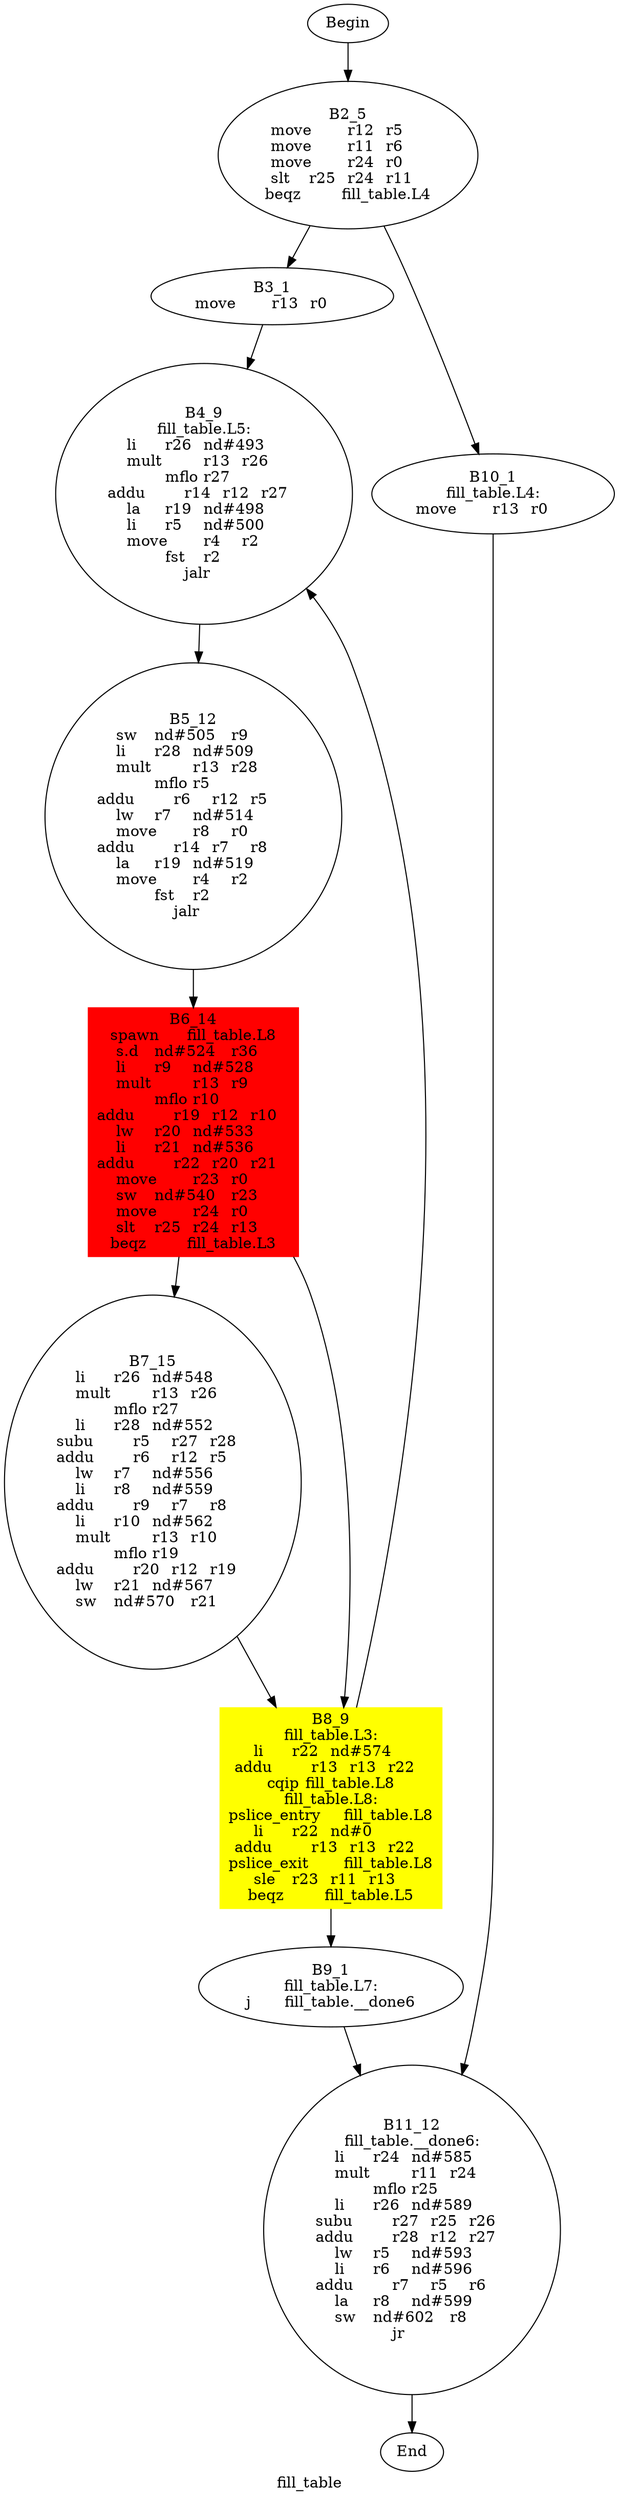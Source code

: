digraph G{
	label = "fill_table"	style = "dashed";
	color = purple;
	Node0 [label = "Begin"];
	Node0 -> {Node2 }
	Node1 [label = "End"];
	Node1 -> {}
	Node2 [label = "B2_5\nmove	r12	r5	\nmove	r11	r6	\nmove	r24	r0	\nslt	r25	r24	r11	\nbeqz	fill_table.L4\n"];
	Node2 -> {Node3 Node10 }
	Node3 [label = "B3_1\nmove	r13	r0	\n"];
	Node3 -> {Node4 }
	Node4 [label = "B4_9\nfill_table.L5:\nli	r26	nd#493	\nmult	r13	r26	\nmflo	r27	\naddu	r14	r12	r27	\nla	r19	nd#498	\nli	r5	nd#500	\nmove	r4	r2	\nfst	r2	\njalr	\n"];
	Node4 -> {Node5 }
	Node5 [label = "B5_12\nsw	nd#505	r9	\nli	r28	nd#509	\nmult	r13	r28	\nmflo	r5	\naddu	r6	r12	r5	\nlw	r7	nd#514	\nmove	r8	r0	\naddu	r14	r7	r8	\nla	r19	nd#519	\nmove	r4	r2	\nfst	r2	\njalr	\n"];
	Node5 -> {Node6 }
	Node6 [label = "B6_14\nspawn	fill_table.L8\ns.d	nd#524	r36	\nli	r9	nd#528	\nmult	r13	r9	\nmflo	r10	\naddu	r19	r12	r10	\nlw	r20	nd#533	\nli	r21	nd#536	\naddu	r22	r20	r21	\nmove	r23	r0	\nsw	nd#540	r23	\nmove	r24	r0	\nslt	r25	r24	r13	\nbeqz	fill_table.L3\n"];
	Node6 -> {Node7 Node8 }
	Node7 [label = "B7_15\nli	r26	nd#548	\nmult	r13	r26	\nmflo	r27	\nli	r28	nd#552	\nsubu	r5	r27	r28	\naddu	r6	r12	r5	\nlw	r7	nd#556	\nli	r8	nd#559	\naddu	r9	r7	r8	\nli	r10	nd#562	\nmult	r13	r10	\nmflo	r19	\naddu	r20	r12	r19	\nlw	r21	nd#567	\nsw	nd#570	r21	\n"];
	Node7 -> {Node8 }
	Node8 [label = "B8_9\nfill_table.L3:\nli	r22	nd#574	\naddu	r13	r13	r22	\ncqip	fill_table.L8\nfill_table.L8:\npslice_entry	fill_table.L8\nli	r22	nd#0	\naddu	r13	r13	r22	\npslice_exit	fill_table.L8\nsle	r23	r11	r13	\nbeqz	fill_table.L5\n"];
	Node8 -> {Node9 Node4 }
	Node9 [label = "B9_1\nfill_table.L7:\nj	fill_table.__done6\n"];
	Node9 -> {Node11 }
	Node10 [label = "B10_1\nfill_table.L4:\nmove	r13	r0	\n"];
	Node10 -> {Node11 }
	Node11 [label = "B11_12\nfill_table.__done6:\nli	r24	nd#585	\nmult	r11	r24	\nmflo	r25	\nli	r26	nd#589	\nsubu	r27	r25	r26	\naddu	r28	r12	r27	\nlw	r5	nd#593	\nli	r6	nd#596	\naddu	r7	r5	r6	\nla	r8	nd#599	\nsw	nd#602	r8	\njr	\n"];
	Node11 -> {Node1 }
	Node6 [shape = box ,style=filled ,color=red];
	Node8 [shape = polygon ,style=filled ,color=yellow];
}
